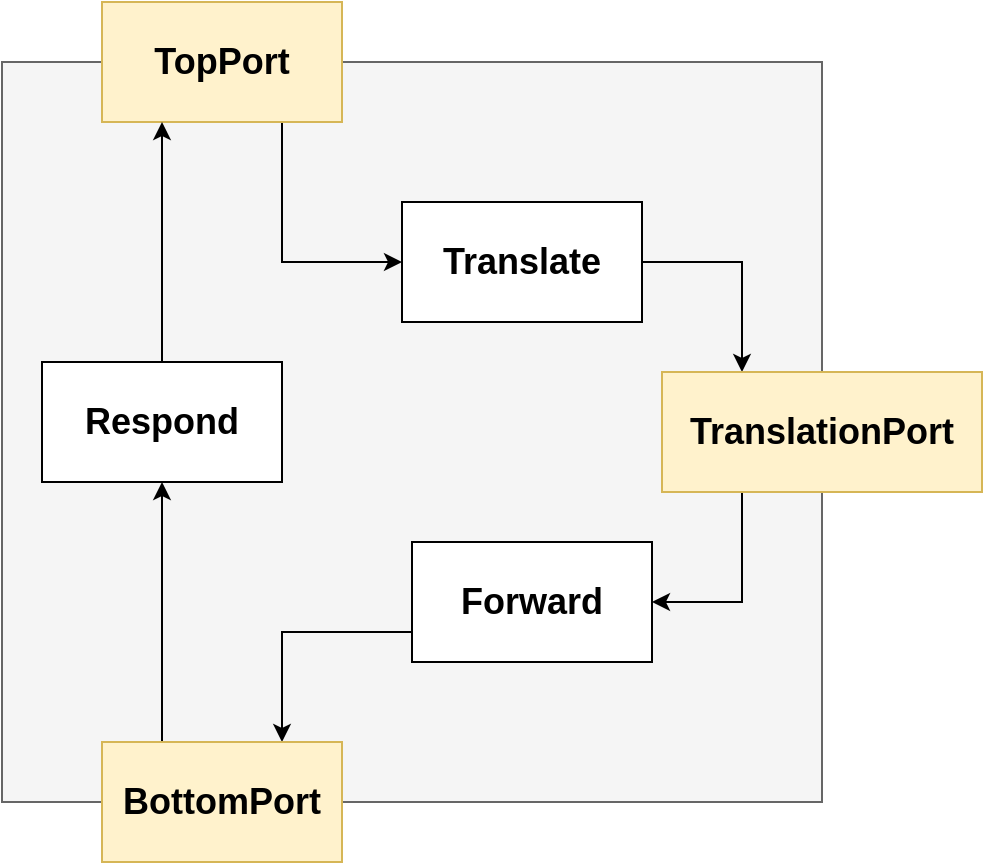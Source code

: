<mxfile version="10.6.3" type="device"><diagram id="vwoxn_iJIHeA_HBMxKwB" name="Page-1"><mxGraphModel dx="1078" dy="810" grid="1" gridSize="10" guides="1" tooltips="1" connect="1" arrows="1" fold="1" page="1" pageScale="1" pageWidth="850" pageHeight="1100" math="0" shadow="0"><root><mxCell id="0"/><mxCell id="1" parent="0"/><mxCell id="ZYkmIkz_jZuwHQvS0xPH-1" value="" style="rounded=0;whiteSpace=wrap;html=1;fillColor=#f5f5f5;strokeColor=#666666;fontColor=#333333;" vertex="1" parent="1"><mxGeometry x="150" y="220" width="410" height="370" as="geometry"/></mxCell><mxCell id="ZYkmIkz_jZuwHQvS0xPH-9" style="edgeStyle=orthogonalEdgeStyle;rounded=0;orthogonalLoop=1;jettySize=auto;html=1;exitX=1;exitY=0.5;exitDx=0;exitDy=0;entryX=0.25;entryY=0;entryDx=0;entryDy=0;" edge="1" parent="1" source="y8xTAjX8wITOYMJmzhXX-1" target="y8xTAjX8wITOYMJmzhXX-5"><mxGeometry relative="1" as="geometry"/></mxCell><mxCell id="y8xTAjX8wITOYMJmzhXX-1" value="Translate" style="rounded=0;whiteSpace=wrap;html=1;fontStyle=1;fontSize=18;" parent="1" vertex="1"><mxGeometry x="350" y="290" width="120" height="60" as="geometry"/></mxCell><mxCell id="ZYkmIkz_jZuwHQvS0xPH-12" style="edgeStyle=orthogonalEdgeStyle;rounded=0;orthogonalLoop=1;jettySize=auto;html=1;exitX=0;exitY=0.75;exitDx=0;exitDy=0;entryX=0.75;entryY=0;entryDx=0;entryDy=0;" edge="1" parent="1" source="y8xTAjX8wITOYMJmzhXX-2" target="ZYkmIkz_jZuwHQvS0xPH-4"><mxGeometry relative="1" as="geometry"/></mxCell><mxCell id="y8xTAjX8wITOYMJmzhXX-2" value="Forward&lt;br&gt;" style="rounded=0;whiteSpace=wrap;html=1;fontStyle=1;fontSize=18;" parent="1" vertex="1"><mxGeometry x="355" y="460" width="120" height="60" as="geometry"/></mxCell><mxCell id="ZYkmIkz_jZuwHQvS0xPH-11" style="edgeStyle=orthogonalEdgeStyle;rounded=0;orthogonalLoop=1;jettySize=auto;html=1;exitX=0.25;exitY=1;exitDx=0;exitDy=0;entryX=1;entryY=0.5;entryDx=0;entryDy=0;" edge="1" parent="1" source="y8xTAjX8wITOYMJmzhXX-5" target="y8xTAjX8wITOYMJmzhXX-2"><mxGeometry relative="1" as="geometry"/></mxCell><mxCell id="y8xTAjX8wITOYMJmzhXX-5" value="TranslationPort" style="rounded=0;whiteSpace=wrap;html=1;fontStyle=1;fontSize=18;fillColor=#fff2cc;strokeColor=#d6b656;" parent="1" vertex="1"><mxGeometry x="480" y="375" width="160" height="60" as="geometry"/></mxCell><mxCell id="ZYkmIkz_jZuwHQvS0xPH-8" style="edgeStyle=orthogonalEdgeStyle;rounded=0;orthogonalLoop=1;jettySize=auto;html=1;exitX=0.75;exitY=1;exitDx=0;exitDy=0;entryX=0;entryY=0.5;entryDx=0;entryDy=0;" edge="1" parent="1" source="ZYkmIkz_jZuwHQvS0xPH-3" target="y8xTAjX8wITOYMJmzhXX-1"><mxGeometry relative="1" as="geometry"/></mxCell><mxCell id="ZYkmIkz_jZuwHQvS0xPH-3" value="TopPort" style="rounded=0;whiteSpace=wrap;html=1;fontStyle=1;fontSize=18;fillColor=#fff2cc;strokeColor=#d6b656;" vertex="1" parent="1"><mxGeometry x="200" y="190" width="120" height="60" as="geometry"/></mxCell><mxCell id="ZYkmIkz_jZuwHQvS0xPH-6" style="edgeStyle=orthogonalEdgeStyle;rounded=0;orthogonalLoop=1;jettySize=auto;html=1;exitX=0.25;exitY=0;exitDx=0;exitDy=0;" edge="1" parent="1" source="ZYkmIkz_jZuwHQvS0xPH-4" target="ZYkmIkz_jZuwHQvS0xPH-5"><mxGeometry relative="1" as="geometry"/></mxCell><mxCell id="ZYkmIkz_jZuwHQvS0xPH-4" value="BottomPort" style="rounded=0;whiteSpace=wrap;html=1;fontStyle=1;fontSize=18;fillColor=#fff2cc;strokeColor=#d6b656;" vertex="1" parent="1"><mxGeometry x="200" y="560" width="120" height="60" as="geometry"/></mxCell><mxCell id="ZYkmIkz_jZuwHQvS0xPH-7" style="edgeStyle=orthogonalEdgeStyle;rounded=0;orthogonalLoop=1;jettySize=auto;html=1;exitX=0.5;exitY=0;exitDx=0;exitDy=0;entryX=0.25;entryY=1;entryDx=0;entryDy=0;" edge="1" parent="1" source="ZYkmIkz_jZuwHQvS0xPH-5" target="ZYkmIkz_jZuwHQvS0xPH-3"><mxGeometry relative="1" as="geometry"/></mxCell><mxCell id="ZYkmIkz_jZuwHQvS0xPH-5" value="Respond" style="rounded=0;whiteSpace=wrap;html=1;fontStyle=1;fontSize=18;" vertex="1" parent="1"><mxGeometry x="170" y="370" width="120" height="60" as="geometry"/></mxCell></root></mxGraphModel></diagram></mxfile>